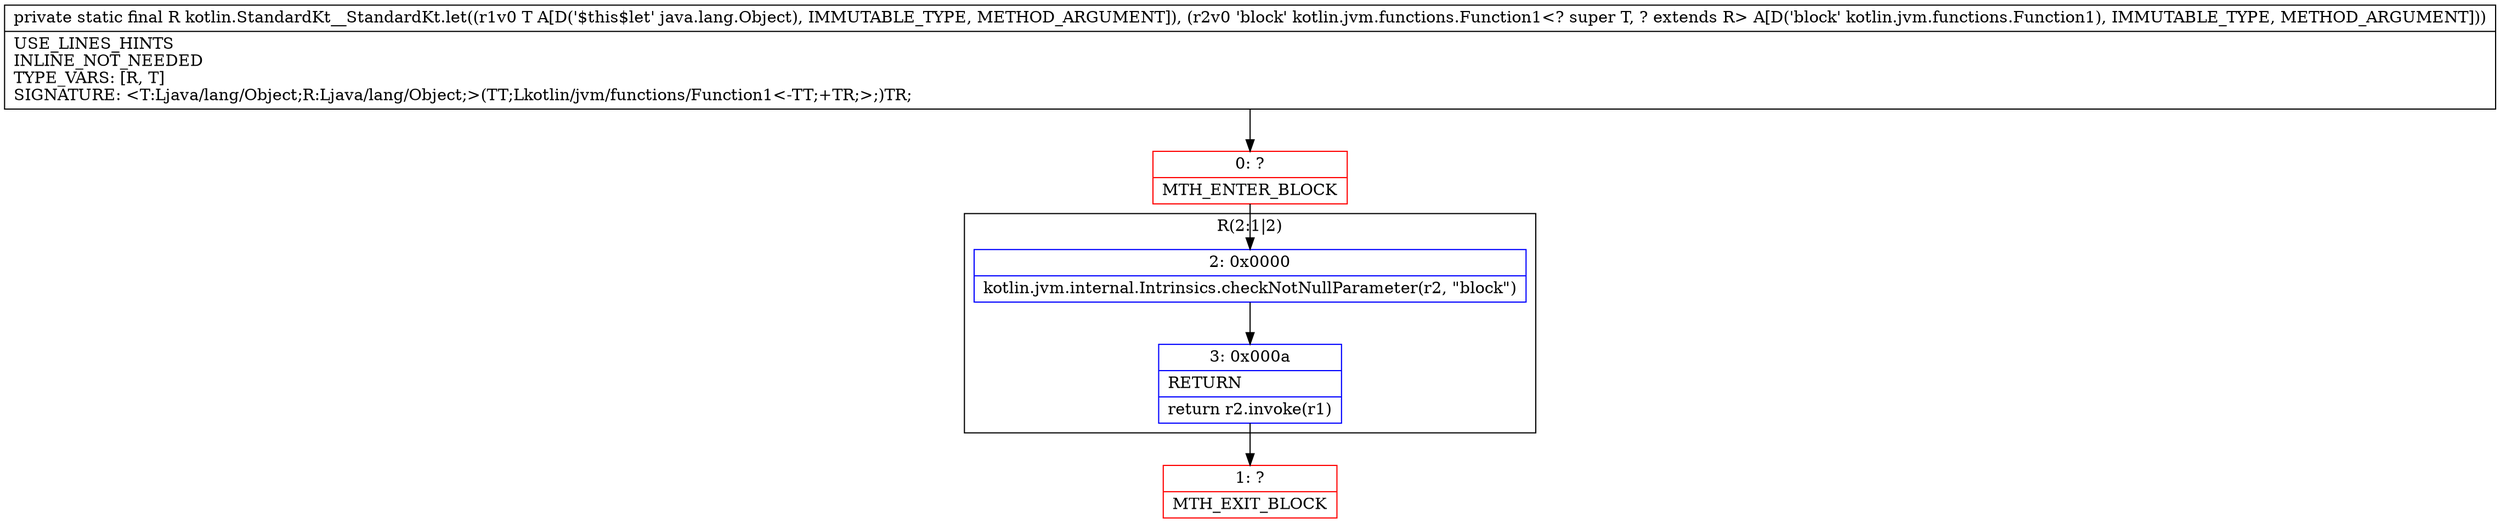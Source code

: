 digraph "CFG forkotlin.StandardKt__StandardKt.let(Ljava\/lang\/Object;Lkotlin\/jvm\/functions\/Function1;)Ljava\/lang\/Object;" {
subgraph cluster_Region_1911528837 {
label = "R(2:1|2)";
node [shape=record,color=blue];
Node_2 [shape=record,label="{2\:\ 0x0000|kotlin.jvm.internal.Intrinsics.checkNotNullParameter(r2, \"block\")\l}"];
Node_3 [shape=record,label="{3\:\ 0x000a|RETURN\l|return r2.invoke(r1)\l}"];
}
Node_0 [shape=record,color=red,label="{0\:\ ?|MTH_ENTER_BLOCK\l}"];
Node_1 [shape=record,color=red,label="{1\:\ ?|MTH_EXIT_BLOCK\l}"];
MethodNode[shape=record,label="{private static final R kotlin.StandardKt__StandardKt.let((r1v0 T A[D('$this$let' java.lang.Object), IMMUTABLE_TYPE, METHOD_ARGUMENT]), (r2v0 'block' kotlin.jvm.functions.Function1\<? super T, ? extends R\> A[D('block' kotlin.jvm.functions.Function1), IMMUTABLE_TYPE, METHOD_ARGUMENT]))  | USE_LINES_HINTS\lINLINE_NOT_NEEDED\lTYPE_VARS: [R, T]\lSIGNATURE: \<T:Ljava\/lang\/Object;R:Ljava\/lang\/Object;\>(TT;Lkotlin\/jvm\/functions\/Function1\<\-TT;+TR;\>;)TR;\l}"];
MethodNode -> Node_0;Node_2 -> Node_3;
Node_3 -> Node_1;
Node_0 -> Node_2;
}

